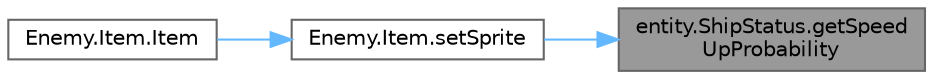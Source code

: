 digraph "entity.ShipStatus.getSpeedUpProbability"
{
 // LATEX_PDF_SIZE
  bgcolor="transparent";
  edge [fontname=Helvetica,fontsize=10,labelfontname=Helvetica,labelfontsize=10];
  node [fontname=Helvetica,fontsize=10,shape=box,height=0.2,width=0.4];
  rankdir="RL";
  Node1 [id="Node000001",label="entity.ShipStatus.getSpeed\lUpProbability",height=0.2,width=0.4,color="gray40", fillcolor="grey60", style="filled", fontcolor="black",tooltip=" "];
  Node1 -> Node2 [id="edge1_Node000001_Node000002",dir="back",color="steelblue1",style="solid",tooltip=" "];
  Node2 [id="Node000002",label="Enemy.Item.setSprite",height=0.2,width=0.4,color="grey40", fillcolor="white", style="filled",URL="$class_enemy_1_1_item.html#a821738f38eff77bf9cacf55272b9ea64",tooltip=" "];
  Node2 -> Node3 [id="edge2_Node000002_Node000003",dir="back",color="steelblue1",style="solid",tooltip=" "];
  Node3 [id="Node000003",label="Enemy.Item.Item",height=0.2,width=0.4,color="grey40", fillcolor="white", style="filled",URL="$class_enemy_1_1_item.html#a1c24f30ce1ba4dae0016aa3498c5ecad",tooltip=" "];
}
